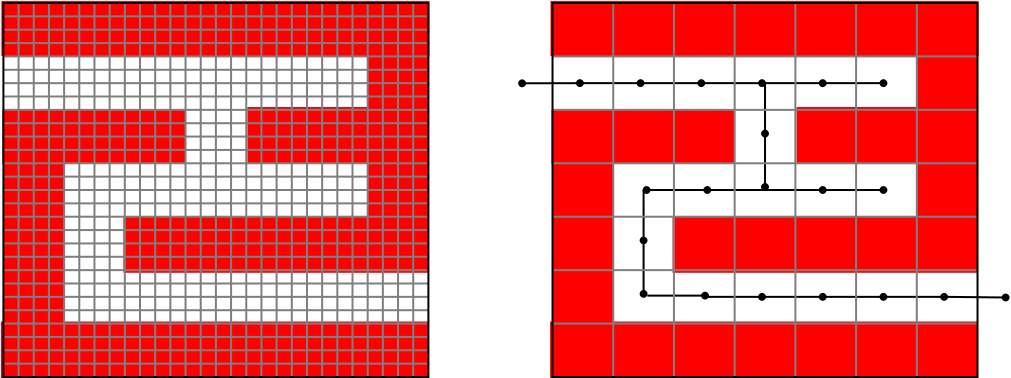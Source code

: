 <?xml version="1.0" encoding="UTF-8"?>
<dia:diagram xmlns:dia="http://www.lysator.liu.se/~alla/dia/">
  <dia:layer name="Background" visible="true" active="true">
    <dia:object type="Standard - Box" version="0" id="O0">
      <dia:attribute name="obj_pos">
        <dia:point val="11.6,3.4"/>
      </dia:attribute>
      <dia:attribute name="obj_bb">
        <dia:rectangle val="11.55,3.35;32.95,6.1"/>
      </dia:attribute>
      <dia:attribute name="elem_corner">
        <dia:point val="11.6,3.4"/>
      </dia:attribute>
      <dia:attribute name="elem_width">
        <dia:real val="21.3"/>
      </dia:attribute>
      <dia:attribute name="elem_height">
        <dia:real val="2.65"/>
      </dia:attribute>
      <dia:attribute name="border_width">
        <dia:real val="0.1"/>
      </dia:attribute>
      <dia:attribute name="border_color">
        <dia:color val="#ff0000"/>
      </dia:attribute>
      <dia:attribute name="inner_color">
        <dia:color val="#ff0000"/>
      </dia:attribute>
      <dia:attribute name="show_background">
        <dia:boolean val="true"/>
      </dia:attribute>
    </dia:object>
    <dia:object type="Standard - Box" version="0" id="O1">
      <dia:attribute name="obj_pos">
        <dia:point val="11.65,8.85"/>
      </dia:attribute>
      <dia:attribute name="obj_bb">
        <dia:rectangle val="11.6,8.8;20.75,11.5"/>
      </dia:attribute>
      <dia:attribute name="elem_corner">
        <dia:point val="11.65,8.85"/>
      </dia:attribute>
      <dia:attribute name="elem_width">
        <dia:real val="9.05"/>
      </dia:attribute>
      <dia:attribute name="elem_height">
        <dia:real val="2.6"/>
      </dia:attribute>
      <dia:attribute name="border_width">
        <dia:real val="0.1"/>
      </dia:attribute>
      <dia:attribute name="border_color">
        <dia:color val="#ff0000"/>
      </dia:attribute>
      <dia:attribute name="inner_color">
        <dia:color val="#ff0000"/>
      </dia:attribute>
      <dia:attribute name="show_background">
        <dia:boolean val="true"/>
      </dia:attribute>
    </dia:object>
    <dia:object type="Standard - Box" version="0" id="O2">
      <dia:attribute name="obj_pos">
        <dia:point val="29.9,6.1"/>
      </dia:attribute>
      <dia:attribute name="obj_bb">
        <dia:rectangle val="29.85,6.05;32.9,14.1"/>
      </dia:attribute>
      <dia:attribute name="elem_corner">
        <dia:point val="29.9,6.1"/>
      </dia:attribute>
      <dia:attribute name="elem_width">
        <dia:real val="2.95"/>
      </dia:attribute>
      <dia:attribute name="elem_height">
        <dia:real val="7.95"/>
      </dia:attribute>
      <dia:attribute name="border_width">
        <dia:real val="0.1"/>
      </dia:attribute>
      <dia:attribute name="border_color">
        <dia:color val="#ff0000"/>
      </dia:attribute>
      <dia:attribute name="inner_color">
        <dia:color val="#ff0000"/>
      </dia:attribute>
      <dia:attribute name="show_background">
        <dia:boolean val="true"/>
      </dia:attribute>
    </dia:object>
    <dia:object type="Standard - Box" version="0" id="O3">
      <dia:attribute name="obj_pos">
        <dia:point val="11.68,11.5"/>
      </dia:attribute>
      <dia:attribute name="obj_bb">
        <dia:rectangle val="11.63,11.45;14.7,19.45"/>
      </dia:attribute>
      <dia:attribute name="elem_corner">
        <dia:point val="11.68,11.5"/>
      </dia:attribute>
      <dia:attribute name="elem_width">
        <dia:real val="2.97"/>
      </dia:attribute>
      <dia:attribute name="elem_height">
        <dia:real val="7.9"/>
      </dia:attribute>
      <dia:attribute name="border_width">
        <dia:real val="0.1"/>
      </dia:attribute>
      <dia:attribute name="border_color">
        <dia:color val="#ff0000"/>
      </dia:attribute>
      <dia:attribute name="inner_color">
        <dia:color val="#ff0000"/>
      </dia:attribute>
      <dia:attribute name="show_background">
        <dia:boolean val="true"/>
      </dia:attribute>
    </dia:object>
    <dia:object type="Standard - Box" version="0" id="O4">
      <dia:attribute name="obj_pos">
        <dia:point val="23.9,8.7"/>
      </dia:attribute>
      <dia:attribute name="obj_bb">
        <dia:rectangle val="23.85,8.65;29.9,11.45"/>
      </dia:attribute>
      <dia:attribute name="elem_corner">
        <dia:point val="23.9,8.7"/>
      </dia:attribute>
      <dia:attribute name="elem_width">
        <dia:real val="5.95"/>
      </dia:attribute>
      <dia:attribute name="elem_height">
        <dia:real val="2.7"/>
      </dia:attribute>
      <dia:attribute name="border_width">
        <dia:real val="0.1"/>
      </dia:attribute>
      <dia:attribute name="border_color">
        <dia:color val="#ff0000"/>
      </dia:attribute>
      <dia:attribute name="inner_color">
        <dia:color val="#ff0000"/>
      </dia:attribute>
      <dia:attribute name="show_background">
        <dia:boolean val="true"/>
      </dia:attribute>
    </dia:object>
    <dia:object type="Standard - Box" version="0" id="O5">
      <dia:attribute name="obj_pos">
        <dia:point val="11.58,19.425"/>
      </dia:attribute>
      <dia:attribute name="obj_bb">
        <dia:rectangle val="11.53,19.375;32.9,22.2"/>
      </dia:attribute>
      <dia:attribute name="elem_corner">
        <dia:point val="11.58,19.425"/>
      </dia:attribute>
      <dia:attribute name="elem_width">
        <dia:real val="21.27"/>
      </dia:attribute>
      <dia:attribute name="elem_height">
        <dia:real val="2.725"/>
      </dia:attribute>
      <dia:attribute name="border_width">
        <dia:real val="0.1"/>
      </dia:attribute>
      <dia:attribute name="border_color">
        <dia:color val="#ff0000"/>
      </dia:attribute>
      <dia:attribute name="inner_color">
        <dia:color val="#ff0000"/>
      </dia:attribute>
      <dia:attribute name="show_background">
        <dia:boolean val="true"/>
      </dia:attribute>
    </dia:object>
    <dia:object type="Standard - Box" version="0" id="O6">
      <dia:attribute name="obj_pos">
        <dia:point val="17.7,14.165"/>
      </dia:attribute>
      <dia:attribute name="obj_bb">
        <dia:rectangle val="17.65,14.115;32.9,16.94"/>
      </dia:attribute>
      <dia:attribute name="elem_corner">
        <dia:point val="17.7,14.165"/>
      </dia:attribute>
      <dia:attribute name="elem_width">
        <dia:real val="15.15"/>
      </dia:attribute>
      <dia:attribute name="elem_height">
        <dia:real val="2.725"/>
      </dia:attribute>
      <dia:attribute name="border_width">
        <dia:real val="0.1"/>
      </dia:attribute>
      <dia:attribute name="border_color">
        <dia:color val="#ff0000"/>
      </dia:attribute>
      <dia:attribute name="inner_color">
        <dia:color val="#ff0000"/>
      </dia:attribute>
      <dia:attribute name="show_background">
        <dia:boolean val="true"/>
      </dia:attribute>
    </dia:object>
    <dia:object type="Misc - Grid" version="0" id="O7">
      <dia:attribute name="obj_pos">
        <dia:point val="11.65,3.45"/>
      </dia:attribute>
      <dia:attribute name="obj_bb">
        <dia:rectangle val="11.6,3.4;32.95,22.2"/>
      </dia:attribute>
      <dia:attribute name="meta">
        <dia:composite type="dict"/>
      </dia:attribute>
      <dia:attribute name="elem_corner">
        <dia:point val="11.65,3.45"/>
      </dia:attribute>
      <dia:attribute name="elem_width">
        <dia:real val="21.25"/>
      </dia:attribute>
      <dia:attribute name="elem_height">
        <dia:real val="18.7"/>
      </dia:attribute>
      <dia:attribute name="line_width">
        <dia:real val="0.1"/>
      </dia:attribute>
      <dia:attribute name="line_colour">
        <dia:color val="#000000"/>
      </dia:attribute>
      <dia:attribute name="fill_colour">
        <dia:color val="#ffffff"/>
      </dia:attribute>
      <dia:attribute name="show_background">
        <dia:boolean val="false"/>
      </dia:attribute>
      <dia:attribute name="grid_rows">
        <dia:int val="28"/>
      </dia:attribute>
      <dia:attribute name="grid_cols">
        <dia:int val="28"/>
      </dia:attribute>
      <dia:attribute name="gridline_colour">
        <dia:color val="#7f7f7f"/>
      </dia:attribute>
      <dia:attribute name="gridline_width">
        <dia:real val="0.1"/>
      </dia:attribute>
    </dia:object>
    <dia:object type="Standard - Box" version="0" id="O8">
      <dia:attribute name="obj_pos">
        <dia:point val="39.056,3.4"/>
      </dia:attribute>
      <dia:attribute name="obj_bb">
        <dia:rectangle val="39.006,3.35;60.406,6.1"/>
      </dia:attribute>
      <dia:attribute name="elem_corner">
        <dia:point val="39.056,3.4"/>
      </dia:attribute>
      <dia:attribute name="elem_width">
        <dia:real val="21.3"/>
      </dia:attribute>
      <dia:attribute name="elem_height">
        <dia:real val="2.65"/>
      </dia:attribute>
      <dia:attribute name="border_width">
        <dia:real val="0.1"/>
      </dia:attribute>
      <dia:attribute name="border_color">
        <dia:color val="#ff0000"/>
      </dia:attribute>
      <dia:attribute name="inner_color">
        <dia:color val="#ff0000"/>
      </dia:attribute>
      <dia:attribute name="show_background">
        <dia:boolean val="true"/>
      </dia:attribute>
    </dia:object>
    <dia:object type="Standard - Box" version="0" id="O9">
      <dia:attribute name="obj_pos">
        <dia:point val="39.106,8.85"/>
      </dia:attribute>
      <dia:attribute name="obj_bb">
        <dia:rectangle val="39.056,8.8;48.206,11.5"/>
      </dia:attribute>
      <dia:attribute name="elem_corner">
        <dia:point val="39.106,8.85"/>
      </dia:attribute>
      <dia:attribute name="elem_width">
        <dia:real val="9.05"/>
      </dia:attribute>
      <dia:attribute name="elem_height">
        <dia:real val="2.6"/>
      </dia:attribute>
      <dia:attribute name="border_width">
        <dia:real val="0.1"/>
      </dia:attribute>
      <dia:attribute name="border_color">
        <dia:color val="#ff0000"/>
      </dia:attribute>
      <dia:attribute name="inner_color">
        <dia:color val="#ff0000"/>
      </dia:attribute>
      <dia:attribute name="show_background">
        <dia:boolean val="true"/>
      </dia:attribute>
    </dia:object>
    <dia:object type="Standard - Box" version="0" id="O10">
      <dia:attribute name="obj_pos">
        <dia:point val="57.356,6.1"/>
      </dia:attribute>
      <dia:attribute name="obj_bb">
        <dia:rectangle val="57.306,6.05;60.356,14.1"/>
      </dia:attribute>
      <dia:attribute name="elem_corner">
        <dia:point val="57.356,6.1"/>
      </dia:attribute>
      <dia:attribute name="elem_width">
        <dia:real val="2.95"/>
      </dia:attribute>
      <dia:attribute name="elem_height">
        <dia:real val="7.95"/>
      </dia:attribute>
      <dia:attribute name="border_width">
        <dia:real val="0.1"/>
      </dia:attribute>
      <dia:attribute name="border_color">
        <dia:color val="#ff0000"/>
      </dia:attribute>
      <dia:attribute name="inner_color">
        <dia:color val="#ff0000"/>
      </dia:attribute>
      <dia:attribute name="show_background">
        <dia:boolean val="true"/>
      </dia:attribute>
    </dia:object>
    <dia:object type="Standard - Box" version="0" id="O11">
      <dia:attribute name="obj_pos">
        <dia:point val="39.136,11.5"/>
      </dia:attribute>
      <dia:attribute name="obj_bb">
        <dia:rectangle val="39.086,11.45;42.156,19.45"/>
      </dia:attribute>
      <dia:attribute name="elem_corner">
        <dia:point val="39.136,11.5"/>
      </dia:attribute>
      <dia:attribute name="elem_width">
        <dia:real val="2.97"/>
      </dia:attribute>
      <dia:attribute name="elem_height">
        <dia:real val="7.9"/>
      </dia:attribute>
      <dia:attribute name="border_width">
        <dia:real val="0.1"/>
      </dia:attribute>
      <dia:attribute name="border_color">
        <dia:color val="#ff0000"/>
      </dia:attribute>
      <dia:attribute name="inner_color">
        <dia:color val="#ff0000"/>
      </dia:attribute>
      <dia:attribute name="show_background">
        <dia:boolean val="true"/>
      </dia:attribute>
    </dia:object>
    <dia:object type="Standard - Box" version="0" id="O12">
      <dia:attribute name="obj_pos">
        <dia:point val="51.356,8.7"/>
      </dia:attribute>
      <dia:attribute name="obj_bb">
        <dia:rectangle val="51.306,8.65;57.356,11.45"/>
      </dia:attribute>
      <dia:attribute name="elem_corner">
        <dia:point val="51.356,8.7"/>
      </dia:attribute>
      <dia:attribute name="elem_width">
        <dia:real val="5.95"/>
      </dia:attribute>
      <dia:attribute name="elem_height">
        <dia:real val="2.7"/>
      </dia:attribute>
      <dia:attribute name="border_width">
        <dia:real val="0.1"/>
      </dia:attribute>
      <dia:attribute name="border_color">
        <dia:color val="#ff0000"/>
      </dia:attribute>
      <dia:attribute name="inner_color">
        <dia:color val="#ff0000"/>
      </dia:attribute>
      <dia:attribute name="show_background">
        <dia:boolean val="true"/>
      </dia:attribute>
    </dia:object>
    <dia:object type="Standard - Box" version="0" id="O13">
      <dia:attribute name="obj_pos">
        <dia:point val="39.036,19.425"/>
      </dia:attribute>
      <dia:attribute name="obj_bb">
        <dia:rectangle val="38.986,19.375;60.356,22.2"/>
      </dia:attribute>
      <dia:attribute name="elem_corner">
        <dia:point val="39.036,19.425"/>
      </dia:attribute>
      <dia:attribute name="elem_width">
        <dia:real val="21.27"/>
      </dia:attribute>
      <dia:attribute name="elem_height">
        <dia:real val="2.725"/>
      </dia:attribute>
      <dia:attribute name="border_width">
        <dia:real val="0.1"/>
      </dia:attribute>
      <dia:attribute name="border_color">
        <dia:color val="#ff0000"/>
      </dia:attribute>
      <dia:attribute name="inner_color">
        <dia:color val="#ff0000"/>
      </dia:attribute>
      <dia:attribute name="show_background">
        <dia:boolean val="true"/>
      </dia:attribute>
    </dia:object>
    <dia:object type="Standard - Box" version="0" id="O14">
      <dia:attribute name="obj_pos">
        <dia:point val="45.156,14.165"/>
      </dia:attribute>
      <dia:attribute name="obj_bb">
        <dia:rectangle val="45.106,14.115;60.356,16.94"/>
      </dia:attribute>
      <dia:attribute name="elem_corner">
        <dia:point val="45.156,14.165"/>
      </dia:attribute>
      <dia:attribute name="elem_width">
        <dia:real val="15.15"/>
      </dia:attribute>
      <dia:attribute name="elem_height">
        <dia:real val="2.725"/>
      </dia:attribute>
      <dia:attribute name="border_width">
        <dia:real val="0.1"/>
      </dia:attribute>
      <dia:attribute name="border_color">
        <dia:color val="#ff0000"/>
      </dia:attribute>
      <dia:attribute name="inner_color">
        <dia:color val="#ff0000"/>
      </dia:attribute>
      <dia:attribute name="show_background">
        <dia:boolean val="true"/>
      </dia:attribute>
    </dia:object>
    <dia:object type="Standard - Line" version="0" id="O15">
      <dia:attribute name="obj_pos">
        <dia:point val="40.624,7.457"/>
      </dia:attribute>
      <dia:attribute name="obj_bb">
        <dia:rectangle val="40.574,7.236;43.73,7.678"/>
      </dia:attribute>
      <dia:attribute name="conn_endpoints">
        <dia:point val="40.624,7.457"/>
        <dia:point val="43.659,7.457"/>
      </dia:attribute>
      <dia:attribute name="numcp">
        <dia:int val="1"/>
      </dia:attribute>
      <dia:attribute name="end_arrow">
        <dia:enum val="8"/>
      </dia:attribute>
      <dia:attribute name="end_arrow_length">
        <dia:real val="0.3"/>
      </dia:attribute>
      <dia:attribute name="end_arrow_width">
        <dia:real val="0.3"/>
      </dia:attribute>
      <dia:connections>
        <dia:connection handle="0" to="O35" connection="16"/>
        <dia:connection handle="1" to="O35" connection="17"/>
      </dia:connections>
    </dia:object>
    <dia:object type="Standard - Line" version="0" id="O16">
      <dia:attribute name="obj_pos">
        <dia:point val="43.659,7.457"/>
      </dia:attribute>
      <dia:attribute name="obj_bb">
        <dia:rectangle val="43.609,7.236;46.766,7.678"/>
      </dia:attribute>
      <dia:attribute name="conn_endpoints">
        <dia:point val="43.659,7.457"/>
        <dia:point val="46.695,7.457"/>
      </dia:attribute>
      <dia:attribute name="numcp">
        <dia:int val="1"/>
      </dia:attribute>
      <dia:attribute name="end_arrow">
        <dia:enum val="8"/>
      </dia:attribute>
      <dia:attribute name="end_arrow_length">
        <dia:real val="0.3"/>
      </dia:attribute>
      <dia:attribute name="end_arrow_width">
        <dia:real val="0.3"/>
      </dia:attribute>
      <dia:connections>
        <dia:connection handle="0" to="O35" connection="17"/>
        <dia:connection handle="1" to="O35" connection="18"/>
      </dia:connections>
    </dia:object>
    <dia:object type="Standard - Line" version="0" id="O17">
      <dia:attribute name="obj_pos">
        <dia:point val="46.695,7.457"/>
      </dia:attribute>
      <dia:attribute name="obj_bb">
        <dia:rectangle val="46.645,7.236;49.801,7.678"/>
      </dia:attribute>
      <dia:attribute name="conn_endpoints">
        <dia:point val="46.695,7.457"/>
        <dia:point val="49.731,7.457"/>
      </dia:attribute>
      <dia:attribute name="numcp">
        <dia:int val="1"/>
      </dia:attribute>
      <dia:attribute name="end_arrow">
        <dia:enum val="8"/>
      </dia:attribute>
      <dia:attribute name="end_arrow_length">
        <dia:real val="0.3"/>
      </dia:attribute>
      <dia:attribute name="end_arrow_width">
        <dia:real val="0.3"/>
      </dia:attribute>
      <dia:connections>
        <dia:connection handle="0" to="O35" connection="18"/>
        <dia:connection handle="1" to="O35" connection="19"/>
      </dia:connections>
    </dia:object>
    <dia:object type="Standard - Line" version="0" id="O18">
      <dia:attribute name="obj_pos">
        <dia:point val="49.731,7.457"/>
      </dia:attribute>
      <dia:attribute name="obj_bb">
        <dia:rectangle val="49.681,7.236;52.837,7.678"/>
      </dia:attribute>
      <dia:attribute name="conn_endpoints">
        <dia:point val="49.731,7.457"/>
        <dia:point val="52.766,7.457"/>
      </dia:attribute>
      <dia:attribute name="numcp">
        <dia:int val="1"/>
      </dia:attribute>
      <dia:attribute name="end_arrow">
        <dia:enum val="8"/>
      </dia:attribute>
      <dia:attribute name="end_arrow_length">
        <dia:real val="0.3"/>
      </dia:attribute>
      <dia:attribute name="end_arrow_width">
        <dia:real val="0.3"/>
      </dia:attribute>
      <dia:connections>
        <dia:connection handle="0" to="O35" connection="19"/>
        <dia:connection handle="1" to="O35" connection="20"/>
      </dia:connections>
    </dia:object>
    <dia:object type="Standard - Line" version="0" id="O19">
      <dia:attribute name="obj_pos">
        <dia:point val="52.766,7.457"/>
      </dia:attribute>
      <dia:attribute name="obj_bb">
        <dia:rectangle val="52.716,7.236;55.873,7.678"/>
      </dia:attribute>
      <dia:attribute name="conn_endpoints">
        <dia:point val="52.766,7.457"/>
        <dia:point val="55.802,7.457"/>
      </dia:attribute>
      <dia:attribute name="numcp">
        <dia:int val="1"/>
      </dia:attribute>
      <dia:attribute name="end_arrow">
        <dia:enum val="8"/>
      </dia:attribute>
      <dia:attribute name="end_arrow_length">
        <dia:real val="0.3"/>
      </dia:attribute>
      <dia:attribute name="end_arrow_width">
        <dia:real val="0.3"/>
      </dia:attribute>
      <dia:connections>
        <dia:connection handle="0" to="O35" connection="20"/>
        <dia:connection handle="1" to="O35" connection="21"/>
      </dia:connections>
    </dia:object>
    <dia:object type="Standard - Line" version="0" id="O20">
      <dia:attribute name="obj_pos">
        <dia:point val="49.731,7.457"/>
      </dia:attribute>
      <dia:attribute name="obj_bb">
        <dia:rectangle val="49.51,7.407;49.951,10.199"/>
      </dia:attribute>
      <dia:attribute name="conn_endpoints">
        <dia:point val="49.731,7.457"/>
        <dia:point val="49.731,10.129"/>
      </dia:attribute>
      <dia:attribute name="numcp">
        <dia:int val="1"/>
      </dia:attribute>
      <dia:attribute name="end_arrow">
        <dia:enum val="8"/>
      </dia:attribute>
      <dia:attribute name="end_arrow_length">
        <dia:real val="0.3"/>
      </dia:attribute>
      <dia:attribute name="end_arrow_width">
        <dia:real val="0.3"/>
      </dia:attribute>
      <dia:connections>
        <dia:connection handle="0" to="O35" connection="19"/>
        <dia:connection handle="1" to="O35" connection="26"/>
      </dia:connections>
    </dia:object>
    <dia:object type="Standard - Line" version="0" id="O21">
      <dia:attribute name="obj_pos">
        <dia:point val="49.731,10.129"/>
      </dia:attribute>
      <dia:attribute name="obj_bb">
        <dia:rectangle val="49.51,10.079;49.951,12.871"/>
      </dia:attribute>
      <dia:attribute name="conn_endpoints">
        <dia:point val="49.731,10.129"/>
        <dia:point val="49.731,12.8"/>
      </dia:attribute>
      <dia:attribute name="numcp">
        <dia:int val="1"/>
      </dia:attribute>
      <dia:attribute name="end_arrow">
        <dia:enum val="8"/>
      </dia:attribute>
      <dia:attribute name="end_arrow_length">
        <dia:real val="0.3"/>
      </dia:attribute>
      <dia:attribute name="end_arrow_width">
        <dia:real val="0.3"/>
      </dia:attribute>
      <dia:connections>
        <dia:connection handle="0" to="O35" connection="26"/>
        <dia:connection handle="1" to="O35" connection="8"/>
      </dia:connections>
    </dia:object>
    <dia:object type="Standard - Line" version="0" id="O22">
      <dia:attribute name="obj_pos">
        <dia:point val="49.731,12.8"/>
      </dia:attribute>
      <dia:attribute name="obj_bb">
        <dia:rectangle val="49.681,12.579;52.837,13.021"/>
      </dia:attribute>
      <dia:attribute name="conn_endpoints">
        <dia:point val="49.731,12.8"/>
        <dia:point val="52.766,12.8"/>
      </dia:attribute>
      <dia:attribute name="numcp">
        <dia:int val="1"/>
      </dia:attribute>
      <dia:attribute name="end_arrow">
        <dia:enum val="8"/>
      </dia:attribute>
      <dia:attribute name="end_arrow_length">
        <dia:real val="0.3"/>
      </dia:attribute>
      <dia:attribute name="end_arrow_width">
        <dia:real val="0.3"/>
      </dia:attribute>
      <dia:connections>
        <dia:connection handle="0" to="O35" connection="8"/>
        <dia:connection handle="1" to="O35" connection="34"/>
      </dia:connections>
    </dia:object>
    <dia:object type="Standard - Line" version="0" id="O23">
      <dia:attribute name="obj_pos">
        <dia:point val="52.766,12.8"/>
      </dia:attribute>
      <dia:attribute name="obj_bb">
        <dia:rectangle val="52.716,12.579;55.873,13.021"/>
      </dia:attribute>
      <dia:attribute name="conn_endpoints">
        <dia:point val="52.766,12.8"/>
        <dia:point val="55.802,12.8"/>
      </dia:attribute>
      <dia:attribute name="numcp">
        <dia:int val="1"/>
      </dia:attribute>
      <dia:attribute name="end_arrow">
        <dia:enum val="8"/>
      </dia:attribute>
      <dia:attribute name="end_arrow_length">
        <dia:real val="0.3"/>
      </dia:attribute>
      <dia:attribute name="end_arrow_width">
        <dia:real val="0.3"/>
      </dia:attribute>
      <dia:connections>
        <dia:connection handle="0" to="O35" connection="34"/>
        <dia:connection handle="1" to="O35" connection="35"/>
      </dia:connections>
    </dia:object>
    <dia:object type="Standard - Line" version="0" id="O24">
      <dia:attribute name="obj_pos">
        <dia:point val="49.731,12.8"/>
      </dia:attribute>
      <dia:attribute name="obj_bb">
        <dia:rectangle val="46.624,12.579;49.781,13.021"/>
      </dia:attribute>
      <dia:attribute name="conn_endpoints">
        <dia:point val="49.731,12.8"/>
        <dia:point val="46.695,12.8"/>
      </dia:attribute>
      <dia:attribute name="numcp">
        <dia:int val="1"/>
      </dia:attribute>
      <dia:attribute name="end_arrow">
        <dia:enum val="8"/>
      </dia:attribute>
      <dia:attribute name="end_arrow_length">
        <dia:real val="0.3"/>
      </dia:attribute>
      <dia:attribute name="end_arrow_width">
        <dia:real val="0.3"/>
      </dia:attribute>
      <dia:connections>
        <dia:connection handle="0" to="O35" connection="8"/>
        <dia:connection handle="1" to="O35" connection="32"/>
      </dia:connections>
    </dia:object>
    <dia:object type="Standard - Line" version="0" id="O25">
      <dia:attribute name="obj_pos">
        <dia:point val="46.695,12.8"/>
      </dia:attribute>
      <dia:attribute name="obj_bb">
        <dia:rectangle val="43.589,12.579;46.745,13.021"/>
      </dia:attribute>
      <dia:attribute name="conn_endpoints">
        <dia:point val="46.695,12.8"/>
        <dia:point val="43.659,12.8"/>
      </dia:attribute>
      <dia:attribute name="numcp">
        <dia:int val="1"/>
      </dia:attribute>
      <dia:attribute name="end_arrow">
        <dia:enum val="8"/>
      </dia:attribute>
      <dia:attribute name="end_arrow_length">
        <dia:real val="0.3"/>
      </dia:attribute>
      <dia:attribute name="end_arrow_width">
        <dia:real val="0.3"/>
      </dia:attribute>
      <dia:connections>
        <dia:connection handle="0" to="O35" connection="32"/>
        <dia:connection handle="1" to="O35" connection="31"/>
      </dia:connections>
    </dia:object>
    <dia:object type="Standard - Line" version="0" id="O26">
      <dia:attribute name="obj_pos">
        <dia:point val="43.659,12.8"/>
      </dia:attribute>
      <dia:attribute name="obj_bb">
        <dia:rectangle val="43.439,12.75;43.88,15.542"/>
      </dia:attribute>
      <dia:attribute name="conn_endpoints">
        <dia:point val="43.659,12.8"/>
        <dia:point val="43.659,15.471"/>
      </dia:attribute>
      <dia:attribute name="numcp">
        <dia:int val="1"/>
      </dia:attribute>
      <dia:attribute name="end_arrow">
        <dia:enum val="8"/>
      </dia:attribute>
      <dia:attribute name="end_arrow_length">
        <dia:real val="0.3"/>
      </dia:attribute>
      <dia:attribute name="end_arrow_width">
        <dia:real val="0.3"/>
      </dia:attribute>
      <dia:connections>
        <dia:connection handle="0" to="O35" connection="31"/>
        <dia:connection handle="1" to="O35" connection="38"/>
      </dia:connections>
    </dia:object>
    <dia:object type="Standard - Line" version="0" id="O27">
      <dia:attribute name="obj_pos">
        <dia:point val="43.659,15.471"/>
      </dia:attribute>
      <dia:attribute name="obj_bb">
        <dia:rectangle val="43.439,15.421;43.88,18.214"/>
      </dia:attribute>
      <dia:attribute name="conn_endpoints">
        <dia:point val="43.659,15.471"/>
        <dia:point val="43.659,18.143"/>
      </dia:attribute>
      <dia:attribute name="numcp">
        <dia:int val="1"/>
      </dia:attribute>
      <dia:attribute name="end_arrow">
        <dia:enum val="8"/>
      </dia:attribute>
      <dia:attribute name="end_arrow_length">
        <dia:real val="0.3"/>
      </dia:attribute>
      <dia:attribute name="end_arrow_width">
        <dia:real val="0.3"/>
      </dia:attribute>
      <dia:connections>
        <dia:connection handle="0" to="O35" connection="38"/>
        <dia:connection handle="1" to="O35" connection="45"/>
      </dia:connections>
    </dia:object>
    <dia:object type="Standard - Line" version="0" id="O28">
      <dia:attribute name="obj_pos">
        <dia:point val="49.731,18.143"/>
      </dia:attribute>
      <dia:attribute name="obj_bb">
        <dia:rectangle val="49.681,17.922;52.837,18.364"/>
      </dia:attribute>
      <dia:attribute name="conn_endpoints">
        <dia:point val="49.731,18.143"/>
        <dia:point val="52.766,18.143"/>
      </dia:attribute>
      <dia:attribute name="numcp">
        <dia:int val="1"/>
      </dia:attribute>
      <dia:attribute name="end_arrow">
        <dia:enum val="8"/>
      </dia:attribute>
      <dia:attribute name="end_arrow_length">
        <dia:real val="0.3"/>
      </dia:attribute>
      <dia:attribute name="end_arrow_width">
        <dia:real val="0.3"/>
      </dia:attribute>
      <dia:connections>
        <dia:connection handle="0" to="O35" connection="47"/>
        <dia:connection handle="1" to="O35" connection="48"/>
      </dia:connections>
    </dia:object>
    <dia:object type="Standard - Line" version="0" id="O29">
      <dia:attribute name="obj_pos">
        <dia:point val="46.695,18.143"/>
      </dia:attribute>
      <dia:attribute name="obj_bb">
        <dia:rectangle val="46.645,17.922;49.801,18.364"/>
      </dia:attribute>
      <dia:attribute name="conn_endpoints">
        <dia:point val="46.695,18.143"/>
        <dia:point val="49.731,18.143"/>
      </dia:attribute>
      <dia:attribute name="numcp">
        <dia:int val="1"/>
      </dia:attribute>
      <dia:attribute name="end_arrow">
        <dia:enum val="8"/>
      </dia:attribute>
      <dia:attribute name="end_arrow_length">
        <dia:real val="0.3"/>
      </dia:attribute>
      <dia:attribute name="end_arrow_width">
        <dia:real val="0.3"/>
      </dia:attribute>
      <dia:connections>
        <dia:connection handle="0" to="O35" connection="46"/>
        <dia:connection handle="1" to="O35" connection="47"/>
      </dia:connections>
    </dia:object>
    <dia:object type="Standard - Line" version="0" id="O30">
      <dia:attribute name="obj_pos">
        <dia:point val="37.436,7.466"/>
      </dia:attribute>
      <dia:attribute name="obj_bb">
        <dia:rectangle val="37.365,7.237;40.694,7.686"/>
      </dia:attribute>
      <dia:attribute name="conn_endpoints">
        <dia:point val="37.436,7.466"/>
        <dia:point val="40.624,7.457"/>
      </dia:attribute>
      <dia:attribute name="numcp">
        <dia:int val="1"/>
      </dia:attribute>
      <dia:attribute name="start_arrow">
        <dia:enum val="8"/>
      </dia:attribute>
      <dia:attribute name="start_arrow_length">
        <dia:real val="0.3"/>
      </dia:attribute>
      <dia:attribute name="start_arrow_width">
        <dia:real val="0.3"/>
      </dia:attribute>
      <dia:attribute name="end_arrow">
        <dia:enum val="8"/>
      </dia:attribute>
      <dia:attribute name="end_arrow_length">
        <dia:real val="0.3"/>
      </dia:attribute>
      <dia:attribute name="end_arrow_width">
        <dia:real val="0.3"/>
      </dia:attribute>
      <dia:connections>
        <dia:connection handle="1" to="O35" connection="16"/>
      </dia:connections>
    </dia:object>
    <dia:object type="Standard - Line" version="0" id="O31">
      <dia:attribute name="obj_pos">
        <dia:point val="43.846,18.081"/>
      </dia:attribute>
      <dia:attribute name="obj_bb">
        <dia:rectangle val="43.796,17.86;46.952,18.301"/>
      </dia:attribute>
      <dia:attribute name="conn_endpoints">
        <dia:point val="43.846,18.081"/>
        <dia:point val="46.881,18.081"/>
      </dia:attribute>
      <dia:attribute name="numcp">
        <dia:int val="1"/>
      </dia:attribute>
      <dia:attribute name="end_arrow">
        <dia:enum val="8"/>
      </dia:attribute>
      <dia:attribute name="end_arrow_length">
        <dia:real val="0.3"/>
      </dia:attribute>
      <dia:attribute name="end_arrow_width">
        <dia:real val="0.3"/>
      </dia:attribute>
    </dia:object>
    <dia:object type="Standard - Line" version="0" id="O32">
      <dia:attribute name="obj_pos">
        <dia:point val="52.766,18.143"/>
      </dia:attribute>
      <dia:attribute name="obj_bb">
        <dia:rectangle val="52.716,17.922;55.873,18.364"/>
      </dia:attribute>
      <dia:attribute name="conn_endpoints">
        <dia:point val="52.766,18.143"/>
        <dia:point val="55.802,18.143"/>
      </dia:attribute>
      <dia:attribute name="numcp">
        <dia:int val="1"/>
      </dia:attribute>
      <dia:attribute name="end_arrow">
        <dia:enum val="8"/>
      </dia:attribute>
      <dia:attribute name="end_arrow_length">
        <dia:real val="0.3"/>
      </dia:attribute>
      <dia:attribute name="end_arrow_width">
        <dia:real val="0.3"/>
      </dia:attribute>
      <dia:connections>
        <dia:connection handle="0" to="O35" connection="48"/>
        <dia:connection handle="1" to="O35" connection="49"/>
      </dia:connections>
    </dia:object>
    <dia:object type="Standard - Line" version="0" id="O33">
      <dia:attribute name="obj_pos">
        <dia:point val="55.802,18.143"/>
      </dia:attribute>
      <dia:attribute name="obj_bb">
        <dia:rectangle val="55.752,17.922;58.909,18.364"/>
      </dia:attribute>
      <dia:attribute name="conn_endpoints">
        <dia:point val="55.802,18.143"/>
        <dia:point val="58.838,18.143"/>
      </dia:attribute>
      <dia:attribute name="numcp">
        <dia:int val="1"/>
      </dia:attribute>
      <dia:attribute name="end_arrow">
        <dia:enum val="8"/>
      </dia:attribute>
      <dia:attribute name="end_arrow_length">
        <dia:real val="0.3"/>
      </dia:attribute>
      <dia:attribute name="end_arrow_width">
        <dia:real val="0.3"/>
      </dia:attribute>
      <dia:connections>
        <dia:connection handle="0" to="O35" connection="49"/>
        <dia:connection handle="1" to="O35" connection="50"/>
      </dia:connections>
    </dia:object>
    <dia:object type="Standard - Line" version="0" id="O34">
      <dia:attribute name="obj_pos">
        <dia:point val="58.838,18.143"/>
      </dia:attribute>
      <dia:attribute name="obj_bb">
        <dia:rectangle val="58.787,17.953;61.982,18.395"/>
      </dia:attribute>
      <dia:attribute name="conn_endpoints">
        <dia:point val="58.838,18.143"/>
        <dia:point val="61.911,18.176"/>
      </dia:attribute>
      <dia:attribute name="numcp">
        <dia:int val="1"/>
      </dia:attribute>
      <dia:attribute name="end_arrow">
        <dia:enum val="8"/>
      </dia:attribute>
      <dia:attribute name="end_arrow_length">
        <dia:real val="0.3"/>
      </dia:attribute>
      <dia:attribute name="end_arrow_width">
        <dia:real val="0.3"/>
      </dia:attribute>
      <dia:connections>
        <dia:connection handle="0" to="O35" connection="50"/>
      </dia:connections>
    </dia:object>
    <dia:object type="Misc - Grid" version="0" id="O35">
      <dia:attribute name="obj_pos">
        <dia:point val="39.106,3.45"/>
      </dia:attribute>
      <dia:attribute name="obj_bb">
        <dia:rectangle val="39.056,3.4;60.406,22.2"/>
      </dia:attribute>
      <dia:attribute name="meta">
        <dia:composite type="dict"/>
      </dia:attribute>
      <dia:attribute name="elem_corner">
        <dia:point val="39.106,3.45"/>
      </dia:attribute>
      <dia:attribute name="elem_width">
        <dia:real val="21.25"/>
      </dia:attribute>
      <dia:attribute name="elem_height">
        <dia:real val="18.7"/>
      </dia:attribute>
      <dia:attribute name="line_width">
        <dia:real val="0.1"/>
      </dia:attribute>
      <dia:attribute name="line_colour">
        <dia:color val="#000000"/>
      </dia:attribute>
      <dia:attribute name="fill_colour">
        <dia:color val="#ffffff"/>
      </dia:attribute>
      <dia:attribute name="show_background">
        <dia:boolean val="false"/>
      </dia:attribute>
      <dia:attribute name="grid_rows">
        <dia:int val="7"/>
      </dia:attribute>
      <dia:attribute name="grid_cols">
        <dia:int val="7"/>
      </dia:attribute>
      <dia:attribute name="gridline_colour">
        <dia:color val="#7f7f7f"/>
      </dia:attribute>
      <dia:attribute name="gridline_width">
        <dia:real val="0.1"/>
      </dia:attribute>
    </dia:object>
  </dia:layer>
</dia:diagram>

